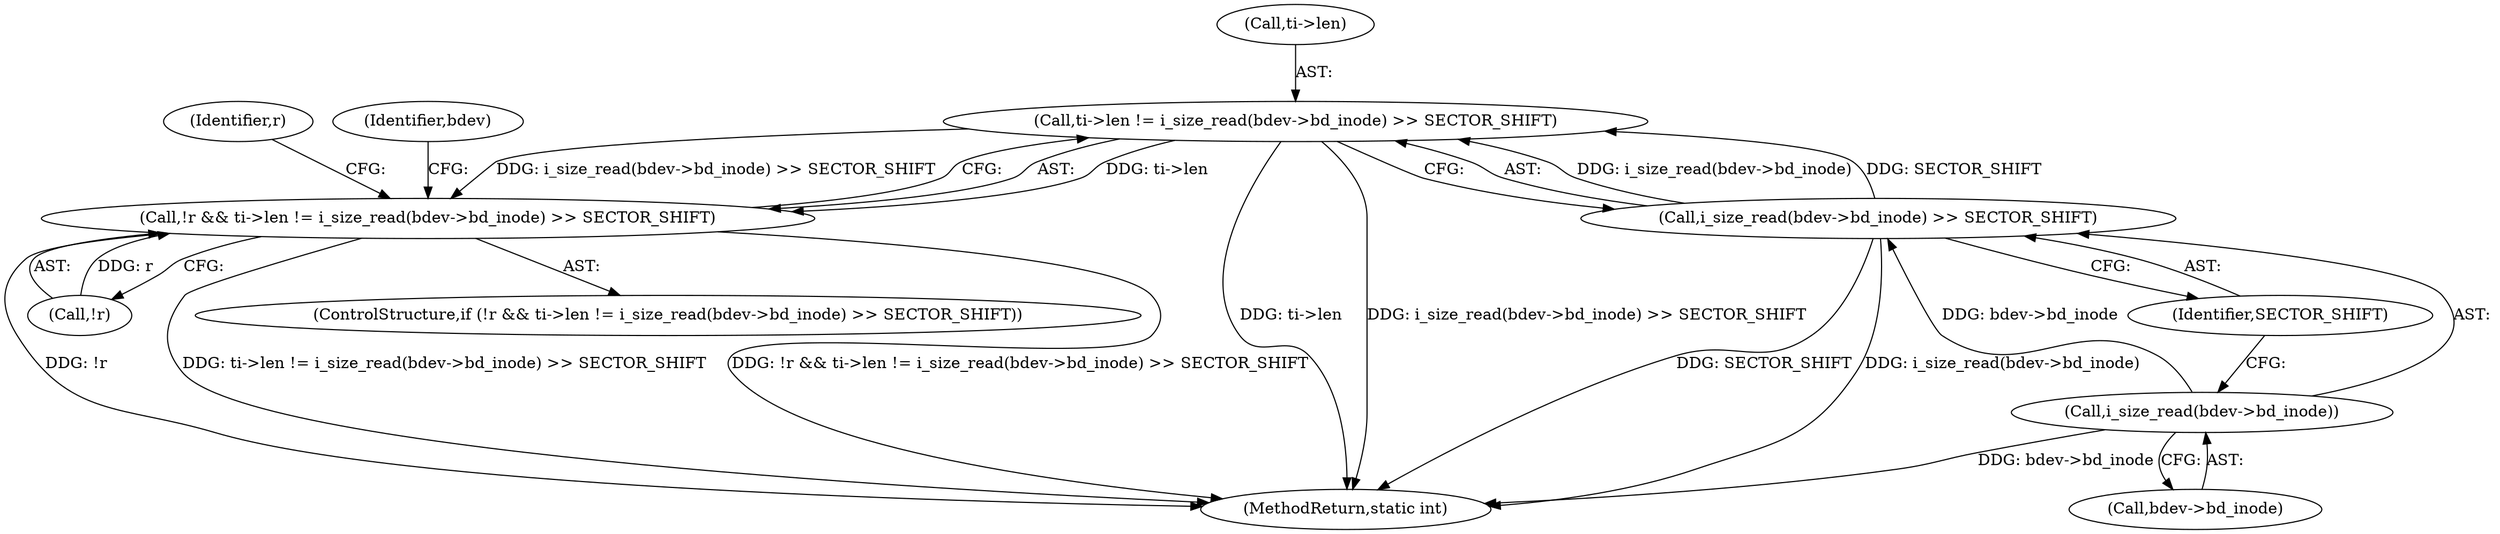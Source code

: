 digraph "0_linux_ec8013beddd717d1740cfefb1a9b900deef85462_1@API" {
"1000194" [label="(Call,ti->len != i_size_read(bdev->bd_inode) >> SECTOR_SHIFT)"];
"1000198" [label="(Call,i_size_read(bdev->bd_inode) >> SECTOR_SHIFT)"];
"1000199" [label="(Call,i_size_read(bdev->bd_inode))"];
"1000191" [label="(Call,!r && ti->len != i_size_read(bdev->bd_inode) >> SECTOR_SHIFT)"];
"1000191" [label="(Call,!r && ti->len != i_size_read(bdev->bd_inode) >> SECTOR_SHIFT)"];
"1000198" [label="(Call,i_size_read(bdev->bd_inode) >> SECTOR_SHIFT)"];
"1000192" [label="(Call,!r)"];
"1000199" [label="(Call,i_size_read(bdev->bd_inode))"];
"1000194" [label="(Call,ti->len != i_size_read(bdev->bd_inode) >> SECTOR_SHIFT)"];
"1000200" [label="(Call,bdev->bd_inode)"];
"1000190" [label="(ControlStructure,if (!r && ti->len != i_size_read(bdev->bd_inode) >> SECTOR_SHIFT))"];
"1000203" [label="(Identifier,SECTOR_SHIFT)"];
"1000214" [label="(MethodReturn,static int)"];
"1000195" [label="(Call,ti->len)"];
"1000205" [label="(Identifier,r)"];
"1000210" [label="(Identifier,bdev)"];
"1000194" -> "1000191"  [label="AST: "];
"1000194" -> "1000198"  [label="CFG: "];
"1000195" -> "1000194"  [label="AST: "];
"1000198" -> "1000194"  [label="AST: "];
"1000191" -> "1000194"  [label="CFG: "];
"1000194" -> "1000214"  [label="DDG: ti->len"];
"1000194" -> "1000214"  [label="DDG: i_size_read(bdev->bd_inode) >> SECTOR_SHIFT"];
"1000194" -> "1000191"  [label="DDG: ti->len"];
"1000194" -> "1000191"  [label="DDG: i_size_read(bdev->bd_inode) >> SECTOR_SHIFT"];
"1000198" -> "1000194"  [label="DDG: i_size_read(bdev->bd_inode)"];
"1000198" -> "1000194"  [label="DDG: SECTOR_SHIFT"];
"1000198" -> "1000203"  [label="CFG: "];
"1000199" -> "1000198"  [label="AST: "];
"1000203" -> "1000198"  [label="AST: "];
"1000198" -> "1000214"  [label="DDG: i_size_read(bdev->bd_inode)"];
"1000198" -> "1000214"  [label="DDG: SECTOR_SHIFT"];
"1000199" -> "1000198"  [label="DDG: bdev->bd_inode"];
"1000199" -> "1000200"  [label="CFG: "];
"1000200" -> "1000199"  [label="AST: "];
"1000203" -> "1000199"  [label="CFG: "];
"1000199" -> "1000214"  [label="DDG: bdev->bd_inode"];
"1000191" -> "1000190"  [label="AST: "];
"1000191" -> "1000192"  [label="CFG: "];
"1000192" -> "1000191"  [label="AST: "];
"1000205" -> "1000191"  [label="CFG: "];
"1000210" -> "1000191"  [label="CFG: "];
"1000191" -> "1000214"  [label="DDG: ti->len != i_size_read(bdev->bd_inode) >> SECTOR_SHIFT"];
"1000191" -> "1000214"  [label="DDG: !r && ti->len != i_size_read(bdev->bd_inode) >> SECTOR_SHIFT"];
"1000191" -> "1000214"  [label="DDG: !r"];
"1000192" -> "1000191"  [label="DDG: r"];
}
